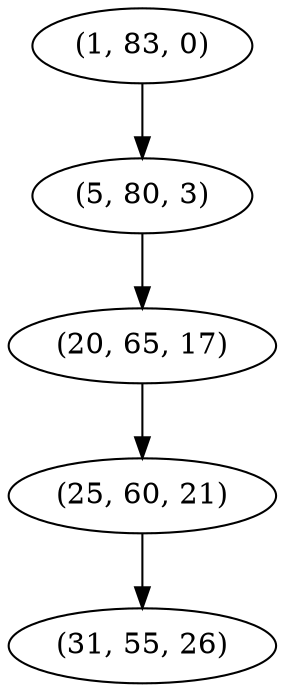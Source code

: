 digraph tree {
    "(1, 83, 0)";
    "(5, 80, 3)";
    "(20, 65, 17)";
    "(25, 60, 21)";
    "(31, 55, 26)";
    "(1, 83, 0)" -> "(5, 80, 3)";
    "(5, 80, 3)" -> "(20, 65, 17)";
    "(20, 65, 17)" -> "(25, 60, 21)";
    "(25, 60, 21)" -> "(31, 55, 26)";
}
